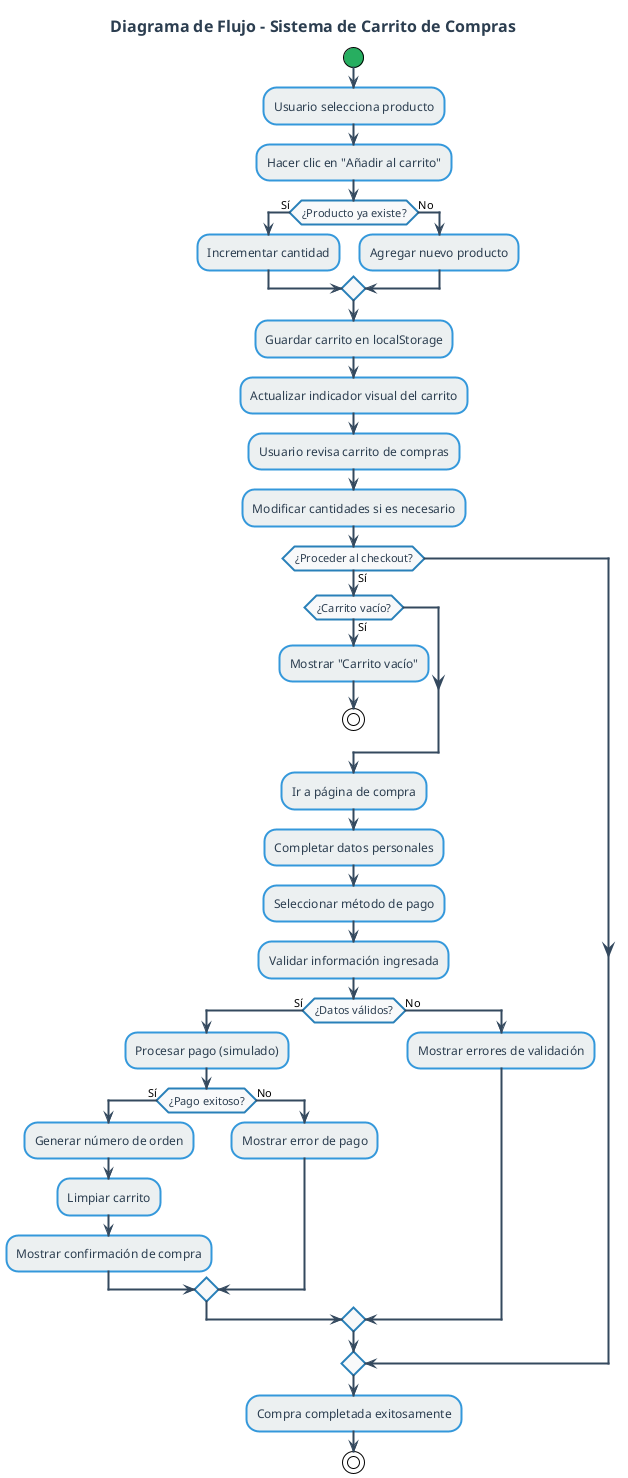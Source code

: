 @startuml flujo-carrito-compra
title Diagrama de Flujo - Sistema de Carrito de Compras

!theme plain
skinparam backgroundColor white
skinparam titleFontColor #2c3e50
skinparam titleFontSize 16
skinparam titleFontStyle bold

skinparam defaultTextColor #2c3e50
skinparam activityBackgroundColor #ecf0f1
skinparam activityBorderColor #3498db
skinparam activityBorderThickness 2
skinparam activityFontColor #2c3e50

skinparam activityStartColor #27ae60
skinparam activityEndColor #e74c3c
skinparam activityDiamondBackgroundColor #f8f9fa
skinparam activityDiamondBorderColor #2980b9

skinparam ArrowColor #34495e
skinparam ArrowThickness 2

start
:Usuario selecciona producto;
:Hacer clic en "Añadir al carrito";

if (¿Producto ya existe?) then (Sí)
    :Incrementar cantidad;
else (No)
    :Agregar nuevo producto;
endif

:Guardar carrito en localStorage;
:Actualizar indicador visual del carrito;

:Usuario revisa carrito de compras;
:Modificar cantidades si es necesario;

if (¿Proceder al checkout?) then (Sí)
    if (¿Carrito vacío?) then (Sí)
        :Mostrar "Carrito vacío";
        stop
    endif
    
    :Ir a página de compra;
    :Completar datos personales;
    :Seleccionar método de pago;
    :Validar información ingresada;
    
    if (¿Datos válidos?) then (Sí)
        :Procesar pago (simulado);
        if (¿Pago exitoso?) then (Sí)
            :Generar número de orden;
            :Limpiar carrito;
            :Mostrar confirmación de compra;
        else (No)
            :Mostrar error de pago;
        endif
    else (No)
        :Mostrar errores de validación;
    endif
endif

:Compra completada exitosamente;
stop

@enduml